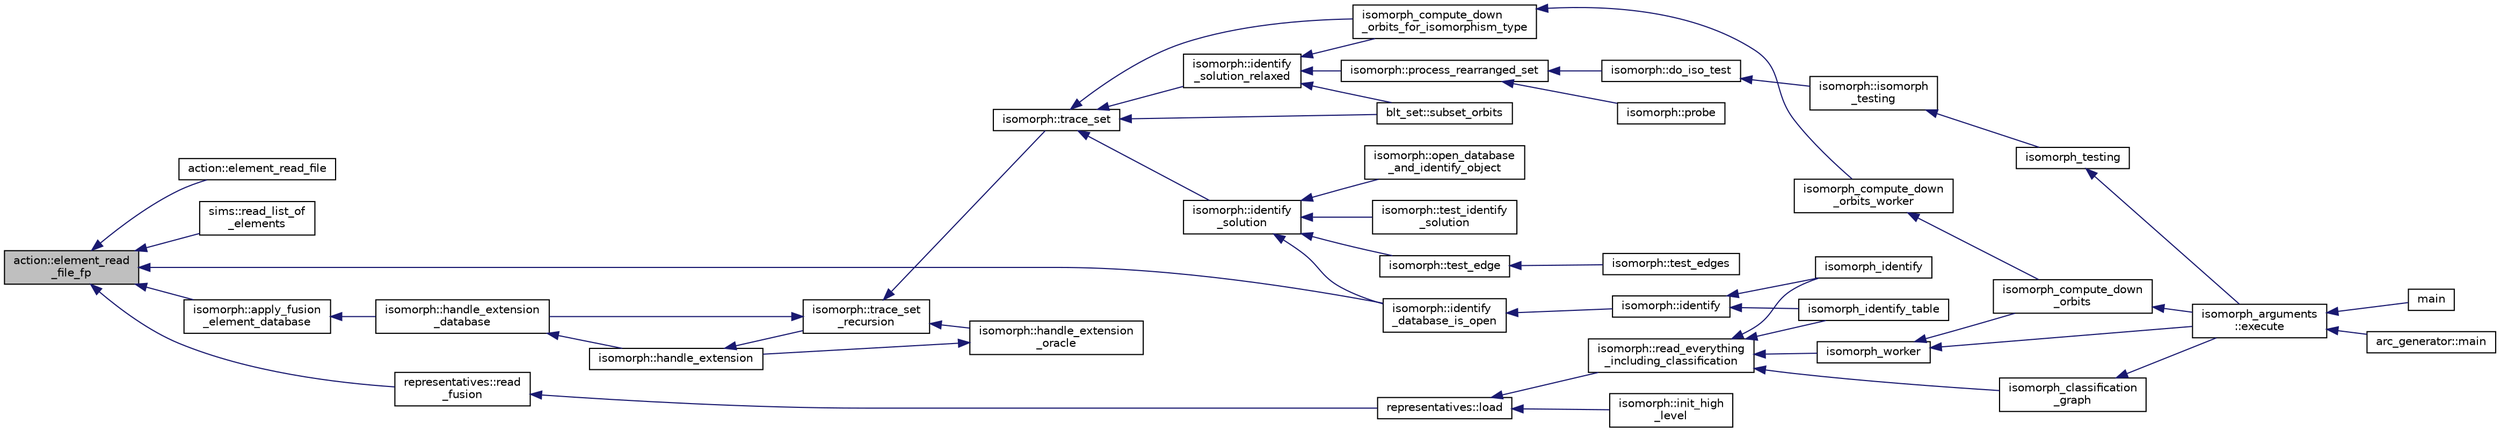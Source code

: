 digraph "action::element_read_file_fp"
{
  edge [fontname="Helvetica",fontsize="10",labelfontname="Helvetica",labelfontsize="10"];
  node [fontname="Helvetica",fontsize="10",shape=record];
  rankdir="LR";
  Node9987 [label="action::element_read\l_file_fp",height=0.2,width=0.4,color="black", fillcolor="grey75", style="filled", fontcolor="black"];
  Node9987 -> Node9988 [dir="back",color="midnightblue",fontsize="10",style="solid",fontname="Helvetica"];
  Node9988 [label="action::element_read_file",height=0.2,width=0.4,color="black", fillcolor="white", style="filled",URL="$d2/d86/classaction.html#a3a9b830db9c47655eb086ab69734d527"];
  Node9987 -> Node9989 [dir="back",color="midnightblue",fontsize="10",style="solid",fontname="Helvetica"];
  Node9989 [label="sims::read_list_of\l_elements",height=0.2,width=0.4,color="black", fillcolor="white", style="filled",URL="$d9/df3/classsims.html#ab7bb352911a48cf5c83b943be651f747"];
  Node9987 -> Node9990 [dir="back",color="midnightblue",fontsize="10",style="solid",fontname="Helvetica"];
  Node9990 [label="isomorph::identify\l_database_is_open",height=0.2,width=0.4,color="black", fillcolor="white", style="filled",URL="$d3/d5f/classisomorph.html#a4a5d04d07ac8c2a994fa174f156dea73"];
  Node9990 -> Node9991 [dir="back",color="midnightblue",fontsize="10",style="solid",fontname="Helvetica"];
  Node9991 [label="isomorph::identify",height=0.2,width=0.4,color="black", fillcolor="white", style="filled",URL="$d3/d5f/classisomorph.html#a78ecf843b9f6ca1cfd666e222edd90ae"];
  Node9991 -> Node9992 [dir="back",color="midnightblue",fontsize="10",style="solid",fontname="Helvetica"];
  Node9992 [label="isomorph_identify",height=0.2,width=0.4,color="black", fillcolor="white", style="filled",URL="$d4/d7e/isomorph__global_8_c.html#aa0fe57c73d5668eee10a6022ada7f6a3"];
  Node9991 -> Node9993 [dir="back",color="midnightblue",fontsize="10",style="solid",fontname="Helvetica"];
  Node9993 [label="isomorph_identify_table",height=0.2,width=0.4,color="black", fillcolor="white", style="filled",URL="$d4/d7e/isomorph__global_8_c.html#a9fd19ea945561cf2a6bb5c72dd4b1cb2"];
  Node9987 -> Node9994 [dir="back",color="midnightblue",fontsize="10",style="solid",fontname="Helvetica"];
  Node9994 [label="isomorph::apply_fusion\l_element_database",height=0.2,width=0.4,color="black", fillcolor="white", style="filled",URL="$d3/d5f/classisomorph.html#aab57f0f3ffbae79f2cb3b055fcd9c090"];
  Node9994 -> Node9995 [dir="back",color="midnightblue",fontsize="10",style="solid",fontname="Helvetica"];
  Node9995 [label="isomorph::handle_extension\l_database",height=0.2,width=0.4,color="black", fillcolor="white", style="filled",URL="$d3/d5f/classisomorph.html#ad98512c3c74bafd90d4d23cf048ebc2e"];
  Node9995 -> Node9996 [dir="back",color="midnightblue",fontsize="10",style="solid",fontname="Helvetica"];
  Node9996 [label="isomorph::handle_extension",height=0.2,width=0.4,color="black", fillcolor="white", style="filled",URL="$d3/d5f/classisomorph.html#add6e954f5b8fdcbd11c4743afb44531b"];
  Node9996 -> Node9997 [dir="back",color="midnightblue",fontsize="10",style="solid",fontname="Helvetica"];
  Node9997 [label="isomorph::trace_set\l_recursion",height=0.2,width=0.4,color="black", fillcolor="white", style="filled",URL="$d3/d5f/classisomorph.html#a8ef29320b04d7ca09212706e47b013b9"];
  Node9997 -> Node9998 [dir="back",color="midnightblue",fontsize="10",style="solid",fontname="Helvetica"];
  Node9998 [label="isomorph::trace_set",height=0.2,width=0.4,color="black", fillcolor="white", style="filled",URL="$d3/d5f/classisomorph.html#ab7bbf8af4ad4d1c7bcbbd190ee2ce6a6"];
  Node9998 -> Node9999 [dir="back",color="midnightblue",fontsize="10",style="solid",fontname="Helvetica"];
  Node9999 [label="blt_set::subset_orbits",height=0.2,width=0.4,color="black", fillcolor="white", style="filled",URL="$d1/d3d/classblt__set.html#af8f79fc4346244acfa0e2c2d23c36993"];
  Node9998 -> Node10000 [dir="back",color="midnightblue",fontsize="10",style="solid",fontname="Helvetica"];
  Node10000 [label="isomorph_compute_down\l_orbits_for_isomorphism_type",height=0.2,width=0.4,color="black", fillcolor="white", style="filled",URL="$d4/d7e/isomorph__global_8_c.html#a13519b3a5d3b5ceb26b4bec6736b0086"];
  Node10000 -> Node10001 [dir="back",color="midnightblue",fontsize="10",style="solid",fontname="Helvetica"];
  Node10001 [label="isomorph_compute_down\l_orbits_worker",height=0.2,width=0.4,color="black", fillcolor="white", style="filled",URL="$d4/d7e/isomorph__global_8_c.html#a4edf4a833ce5638a3d58cfae1c702b37"];
  Node10001 -> Node10002 [dir="back",color="midnightblue",fontsize="10",style="solid",fontname="Helvetica"];
  Node10002 [label="isomorph_compute_down\l_orbits",height=0.2,width=0.4,color="black", fillcolor="white", style="filled",URL="$d4/d7e/isomorph__global_8_c.html#a3613cea19158edd30958c4edecd97d53"];
  Node10002 -> Node10003 [dir="back",color="midnightblue",fontsize="10",style="solid",fontname="Helvetica"];
  Node10003 [label="isomorph_arguments\l::execute",height=0.2,width=0.4,color="black", fillcolor="white", style="filled",URL="$d5/de4/classisomorph__arguments.html#aa85e472d14906abdd5672dc66027583e"];
  Node10003 -> Node10004 [dir="back",color="midnightblue",fontsize="10",style="solid",fontname="Helvetica"];
  Node10004 [label="main",height=0.2,width=0.4,color="black", fillcolor="white", style="filled",URL="$d1/d5e/blt__main_8_c.html#a217dbf8b442f20279ea00b898af96f52"];
  Node10003 -> Node10005 [dir="back",color="midnightblue",fontsize="10",style="solid",fontname="Helvetica"];
  Node10005 [label="arc_generator::main",height=0.2,width=0.4,color="black", fillcolor="white", style="filled",URL="$d4/d21/classarc__generator.html#ad80140b51b165dad1fe6ab232be7829a"];
  Node9998 -> Node10006 [dir="back",color="midnightblue",fontsize="10",style="solid",fontname="Helvetica"];
  Node10006 [label="isomorph::identify\l_solution_relaxed",height=0.2,width=0.4,color="black", fillcolor="white", style="filled",URL="$d3/d5f/classisomorph.html#a8c36c61c16700d8e570f71f84a4aabc6"];
  Node10006 -> Node9999 [dir="back",color="midnightblue",fontsize="10",style="solid",fontname="Helvetica"];
  Node10006 -> Node10000 [dir="back",color="midnightblue",fontsize="10",style="solid",fontname="Helvetica"];
  Node10006 -> Node10007 [dir="back",color="midnightblue",fontsize="10",style="solid",fontname="Helvetica"];
  Node10007 [label="isomorph::process_rearranged_set",height=0.2,width=0.4,color="black", fillcolor="white", style="filled",URL="$d3/d5f/classisomorph.html#a7767fd5f1da6dfd7f93810be99ba4ab6"];
  Node10007 -> Node10008 [dir="back",color="midnightblue",fontsize="10",style="solid",fontname="Helvetica"];
  Node10008 [label="isomorph::probe",height=0.2,width=0.4,color="black", fillcolor="white", style="filled",URL="$d3/d5f/classisomorph.html#a9cb6fed7b6ac639d886b117a1f454441"];
  Node10007 -> Node10009 [dir="back",color="midnightblue",fontsize="10",style="solid",fontname="Helvetica"];
  Node10009 [label="isomorph::do_iso_test",height=0.2,width=0.4,color="black", fillcolor="white", style="filled",URL="$d3/d5f/classisomorph.html#a51fc3bf5cc3a99282a489b2df37ee24e"];
  Node10009 -> Node10010 [dir="back",color="midnightblue",fontsize="10",style="solid",fontname="Helvetica"];
  Node10010 [label="isomorph::isomorph\l_testing",height=0.2,width=0.4,color="black", fillcolor="white", style="filled",URL="$d3/d5f/classisomorph.html#ad7945ec94ba0ba16953482edfaa4da6e"];
  Node10010 -> Node10011 [dir="back",color="midnightblue",fontsize="10",style="solid",fontname="Helvetica"];
  Node10011 [label="isomorph_testing",height=0.2,width=0.4,color="black", fillcolor="white", style="filled",URL="$d4/d7e/isomorph__global_8_c.html#a5a73cbe9f89c4727f086482ee2d238f9"];
  Node10011 -> Node10003 [dir="back",color="midnightblue",fontsize="10",style="solid",fontname="Helvetica"];
  Node9998 -> Node10012 [dir="back",color="midnightblue",fontsize="10",style="solid",fontname="Helvetica"];
  Node10012 [label="isomorph::identify\l_solution",height=0.2,width=0.4,color="black", fillcolor="white", style="filled",URL="$d3/d5f/classisomorph.html#abc63d2e561a6209e32c47d8486c9a67e"];
  Node10012 -> Node10013 [dir="back",color="midnightblue",fontsize="10",style="solid",fontname="Helvetica"];
  Node10013 [label="isomorph::test_identify\l_solution",height=0.2,width=0.4,color="black", fillcolor="white", style="filled",URL="$d3/d5f/classisomorph.html#aa2c95f309e3283179e87bbbd83bfdc7d"];
  Node10012 -> Node10014 [dir="back",color="midnightblue",fontsize="10",style="solid",fontname="Helvetica"];
  Node10014 [label="isomorph::test_edge",height=0.2,width=0.4,color="black", fillcolor="white", style="filled",URL="$d3/d5f/classisomorph.html#a591165fa287477b480f5b7081198ba46"];
  Node10014 -> Node10015 [dir="back",color="midnightblue",fontsize="10",style="solid",fontname="Helvetica"];
  Node10015 [label="isomorph::test_edges",height=0.2,width=0.4,color="black", fillcolor="white", style="filled",URL="$d3/d5f/classisomorph.html#ad23507927d8f7698073475d12b2a85bc"];
  Node10012 -> Node10016 [dir="back",color="midnightblue",fontsize="10",style="solid",fontname="Helvetica"];
  Node10016 [label="isomorph::open_database\l_and_identify_object",height=0.2,width=0.4,color="black", fillcolor="white", style="filled",URL="$d3/d5f/classisomorph.html#aa4e387f26f609fc9379d2e01f6cc27d0"];
  Node10012 -> Node9990 [dir="back",color="midnightblue",fontsize="10",style="solid",fontname="Helvetica"];
  Node9997 -> Node9995 [dir="back",color="midnightblue",fontsize="10",style="solid",fontname="Helvetica"];
  Node9997 -> Node10017 [dir="back",color="midnightblue",fontsize="10",style="solid",fontname="Helvetica"];
  Node10017 [label="isomorph::handle_extension\l_oracle",height=0.2,width=0.4,color="black", fillcolor="white", style="filled",URL="$d3/d5f/classisomorph.html#acc99e89e75ae8f8ddf2d5d5160363c6e"];
  Node10017 -> Node9996 [dir="back",color="midnightblue",fontsize="10",style="solid",fontname="Helvetica"];
  Node9987 -> Node10018 [dir="back",color="midnightblue",fontsize="10",style="solid",fontname="Helvetica"];
  Node10018 [label="representatives::read\l_fusion",height=0.2,width=0.4,color="black", fillcolor="white", style="filled",URL="$da/dc1/classrepresentatives.html#a5ced64d9af0c5e0ad46b9ba6244ac332"];
  Node10018 -> Node10019 [dir="back",color="midnightblue",fontsize="10",style="solid",fontname="Helvetica"];
  Node10019 [label="representatives::load",height=0.2,width=0.4,color="black", fillcolor="white", style="filled",URL="$da/dc1/classrepresentatives.html#af9a82206de511896846f35ea46d29515"];
  Node10019 -> Node10020 [dir="back",color="midnightblue",fontsize="10",style="solid",fontname="Helvetica"];
  Node10020 [label="isomorph::init_high\l_level",height=0.2,width=0.4,color="black", fillcolor="white", style="filled",URL="$d3/d5f/classisomorph.html#a5cee5468cc8cc68eac1f6131faedfab2"];
  Node10019 -> Node10021 [dir="back",color="midnightblue",fontsize="10",style="solid",fontname="Helvetica"];
  Node10021 [label="isomorph::read_everything\l_including_classification",height=0.2,width=0.4,color="black", fillcolor="white", style="filled",URL="$d3/d5f/classisomorph.html#aa6a56e4522d3133a6ea65c9ac6de3924"];
  Node10021 -> Node10022 [dir="back",color="midnightblue",fontsize="10",style="solid",fontname="Helvetica"];
  Node10022 [label="isomorph_classification\l_graph",height=0.2,width=0.4,color="black", fillcolor="white", style="filled",URL="$d4/d7e/isomorph__global_8_c.html#a027e803e6cab7af4c400a71663bf4715"];
  Node10022 -> Node10003 [dir="back",color="midnightblue",fontsize="10",style="solid",fontname="Helvetica"];
  Node10021 -> Node9992 [dir="back",color="midnightblue",fontsize="10",style="solid",fontname="Helvetica"];
  Node10021 -> Node9993 [dir="back",color="midnightblue",fontsize="10",style="solid",fontname="Helvetica"];
  Node10021 -> Node10023 [dir="back",color="midnightblue",fontsize="10",style="solid",fontname="Helvetica"];
  Node10023 [label="isomorph_worker",height=0.2,width=0.4,color="black", fillcolor="white", style="filled",URL="$d4/d7e/isomorph__global_8_c.html#ace3bb6ec719b02a35534309d4d3fe99a"];
  Node10023 -> Node10003 [dir="back",color="midnightblue",fontsize="10",style="solid",fontname="Helvetica"];
  Node10023 -> Node10002 [dir="back",color="midnightblue",fontsize="10",style="solid",fontname="Helvetica"];
}

